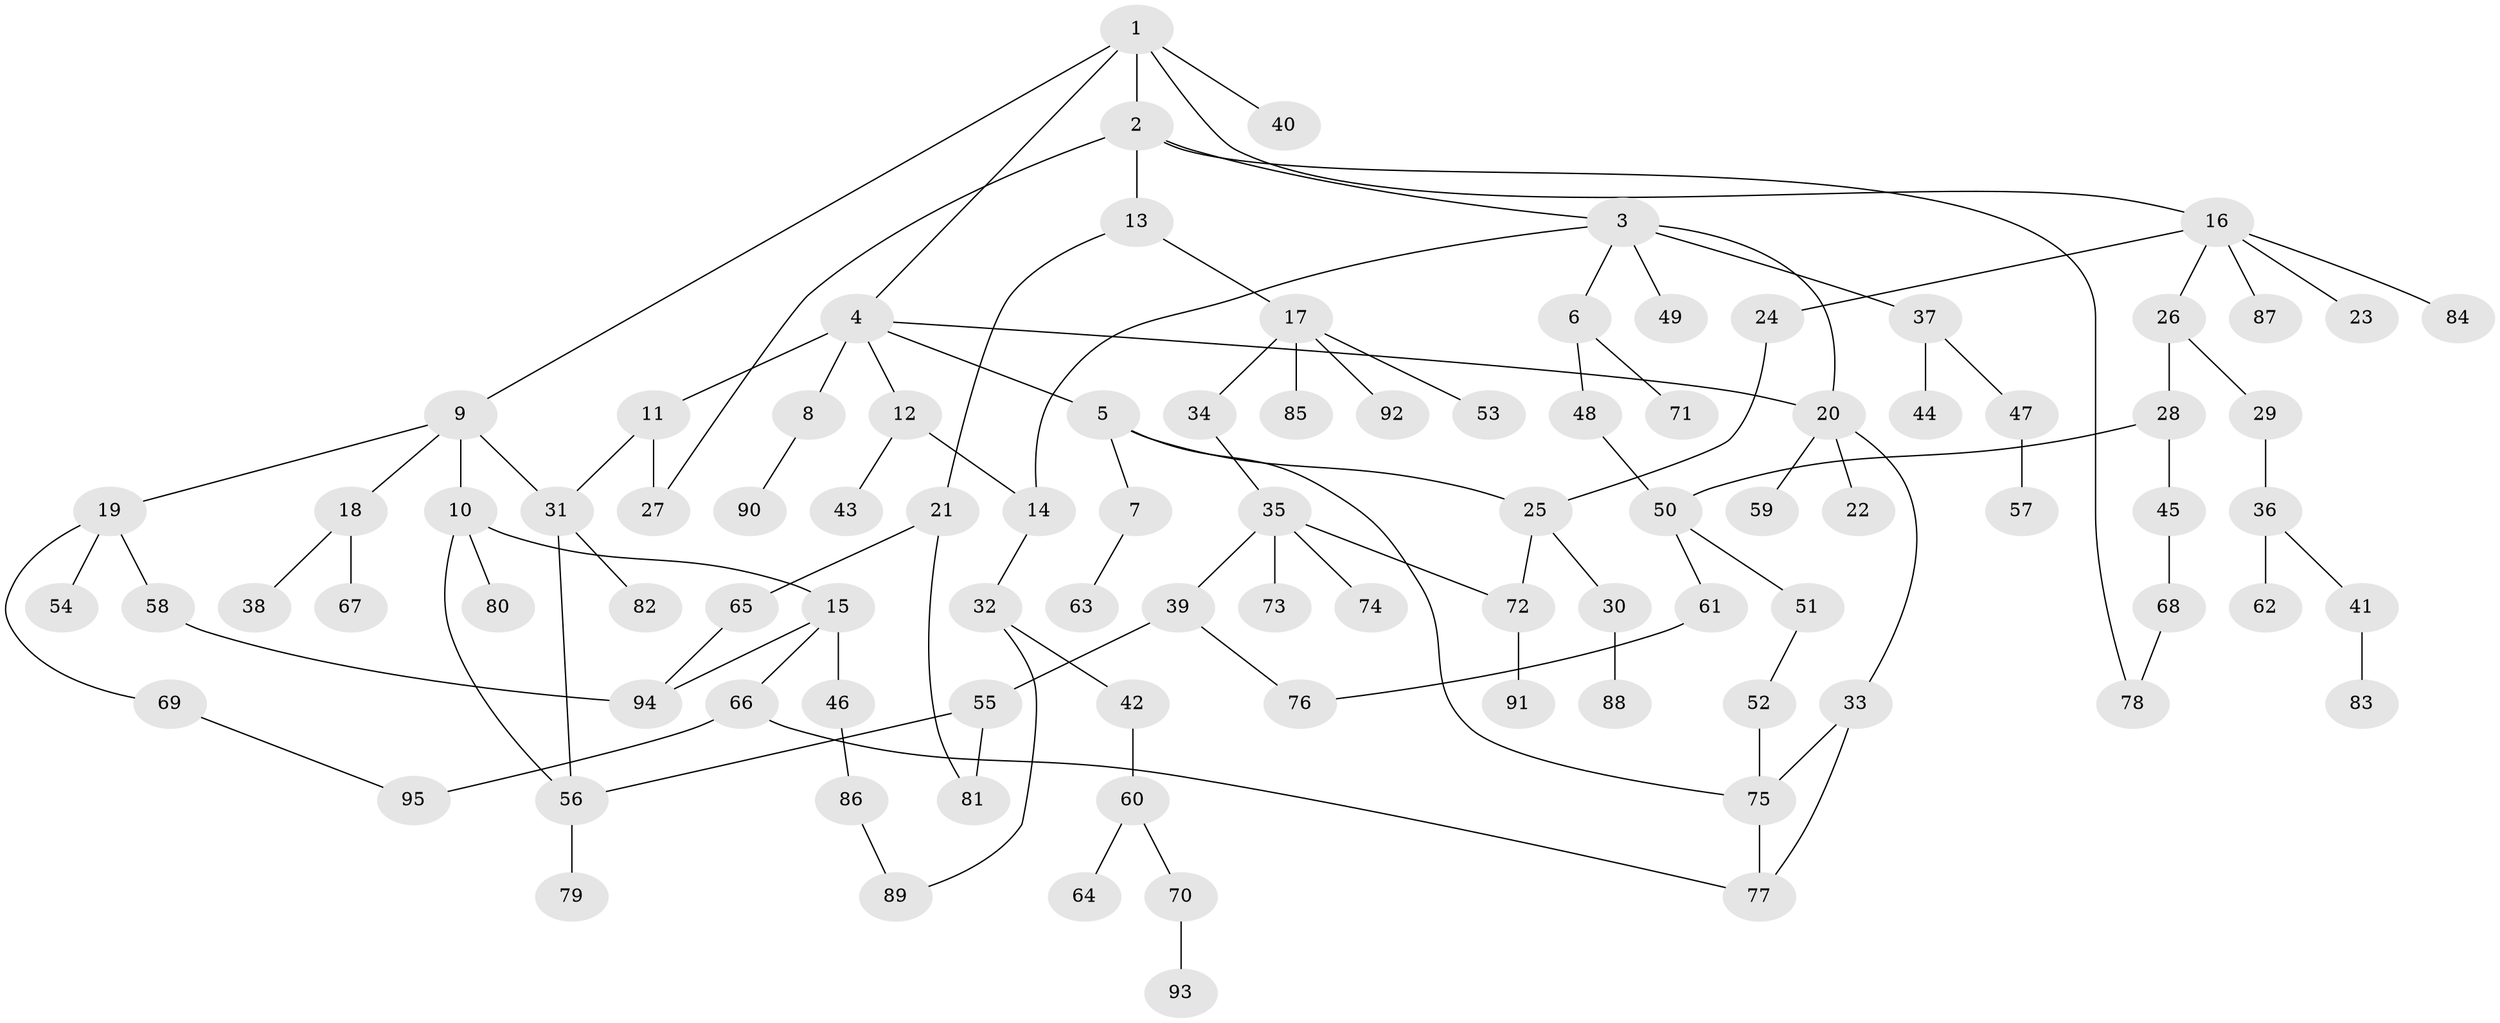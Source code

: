 // Generated by graph-tools (version 1.1) at 2025/01/03/09/25 03:01:05]
// undirected, 95 vertices, 114 edges
graph export_dot {
graph [start="1"]
  node [color=gray90,style=filled];
  1;
  2;
  3;
  4;
  5;
  6;
  7;
  8;
  9;
  10;
  11;
  12;
  13;
  14;
  15;
  16;
  17;
  18;
  19;
  20;
  21;
  22;
  23;
  24;
  25;
  26;
  27;
  28;
  29;
  30;
  31;
  32;
  33;
  34;
  35;
  36;
  37;
  38;
  39;
  40;
  41;
  42;
  43;
  44;
  45;
  46;
  47;
  48;
  49;
  50;
  51;
  52;
  53;
  54;
  55;
  56;
  57;
  58;
  59;
  60;
  61;
  62;
  63;
  64;
  65;
  66;
  67;
  68;
  69;
  70;
  71;
  72;
  73;
  74;
  75;
  76;
  77;
  78;
  79;
  80;
  81;
  82;
  83;
  84;
  85;
  86;
  87;
  88;
  89;
  90;
  91;
  92;
  93;
  94;
  95;
  1 -- 2;
  1 -- 4;
  1 -- 9;
  1 -- 16;
  1 -- 40;
  2 -- 3;
  2 -- 13;
  2 -- 27;
  2 -- 78;
  3 -- 6;
  3 -- 14;
  3 -- 20;
  3 -- 37;
  3 -- 49;
  4 -- 5;
  4 -- 8;
  4 -- 11;
  4 -- 12;
  4 -- 20;
  5 -- 7;
  5 -- 75;
  5 -- 25;
  6 -- 48;
  6 -- 71;
  7 -- 63;
  8 -- 90;
  9 -- 10;
  9 -- 18;
  9 -- 19;
  9 -- 31;
  10 -- 15;
  10 -- 56;
  10 -- 80;
  11 -- 31;
  11 -- 27;
  12 -- 43;
  12 -- 14;
  13 -- 17;
  13 -- 21;
  14 -- 32;
  15 -- 46;
  15 -- 66;
  15 -- 94;
  16 -- 23;
  16 -- 24;
  16 -- 26;
  16 -- 84;
  16 -- 87;
  17 -- 34;
  17 -- 53;
  17 -- 85;
  17 -- 92;
  18 -- 38;
  18 -- 67;
  19 -- 54;
  19 -- 58;
  19 -- 69;
  20 -- 22;
  20 -- 33;
  20 -- 59;
  21 -- 65;
  21 -- 81;
  24 -- 25;
  25 -- 30;
  25 -- 72;
  26 -- 28;
  26 -- 29;
  28 -- 45;
  28 -- 50;
  29 -- 36;
  30 -- 88;
  31 -- 82;
  31 -- 56;
  32 -- 42;
  32 -- 89;
  33 -- 77;
  33 -- 75;
  34 -- 35;
  35 -- 39;
  35 -- 73;
  35 -- 74;
  35 -- 72;
  36 -- 41;
  36 -- 62;
  37 -- 44;
  37 -- 47;
  39 -- 55;
  39 -- 76;
  41 -- 83;
  42 -- 60;
  45 -- 68;
  46 -- 86;
  47 -- 57;
  48 -- 50;
  50 -- 51;
  50 -- 61;
  51 -- 52;
  52 -- 75;
  55 -- 81;
  55 -- 56;
  56 -- 79;
  58 -- 94;
  60 -- 64;
  60 -- 70;
  61 -- 76;
  65 -- 94;
  66 -- 77;
  66 -- 95;
  68 -- 78;
  69 -- 95;
  70 -- 93;
  72 -- 91;
  75 -- 77;
  86 -- 89;
}
